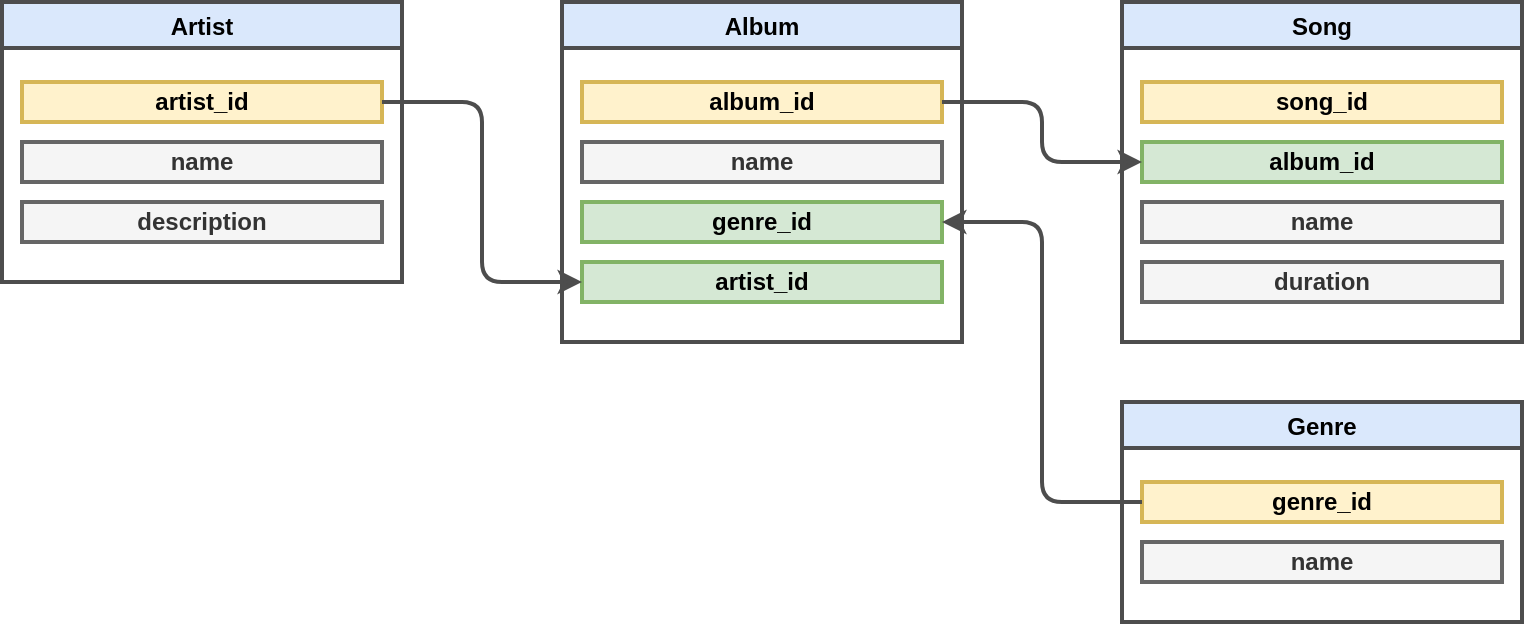 <mxfile version="16.6.7" type="device"><diagram name="Page-1" id="a7904f86-f2b4-8e86-fa97-74104820619b"><mxGraphModel dx="1157" dy="611" grid="1" gridSize="10" guides="1" tooltips="1" connect="1" arrows="1" fold="1" page="1" pageScale="1" pageWidth="1100" pageHeight="850" background="#ffffff" math="0" shadow="0"><root><mxCell id="0"/><mxCell id="1" parent="0"/><mxCell id="M7R_14QSCfU8lxUUTNQ4-1" value="Artist" style="swimlane;fillColor=#dae8fc;strokeColor=#4D4D4D;shadow=0;strokeWidth=2;gradientColor=none;" vertex="1" parent="1"><mxGeometry x="80" y="80" width="200" height="140" as="geometry"/></mxCell><mxCell id="M7R_14QSCfU8lxUUTNQ4-21" value="&lt;b&gt;artist_id&lt;/b&gt;" style="text;html=1;strokeColor=#d6b656;fillColor=#fff2cc;align=center;verticalAlign=middle;whiteSpace=wrap;rounded=0;shadow=0;sketch=0;strokeWidth=2;" vertex="1" parent="M7R_14QSCfU8lxUUTNQ4-1"><mxGeometry x="10" y="40" width="180" height="20" as="geometry"/></mxCell><mxCell id="M7R_14QSCfU8lxUUTNQ4-26" value="&lt;b&gt;name&lt;/b&gt;" style="text;html=1;strokeColor=#666666;fillColor=#f5f5f5;align=center;verticalAlign=middle;whiteSpace=wrap;rounded=0;fontColor=#333333;strokeWidth=2;" vertex="1" parent="M7R_14QSCfU8lxUUTNQ4-1"><mxGeometry x="10" y="70" width="180" height="20" as="geometry"/></mxCell><mxCell id="M7R_14QSCfU8lxUUTNQ4-58" value="&lt;b&gt;description&lt;/b&gt;" style="text;html=1;strokeColor=#666666;fillColor=#f5f5f5;align=center;verticalAlign=middle;whiteSpace=wrap;rounded=0;fontColor=#333333;strokeWidth=2;" vertex="1" parent="M7R_14QSCfU8lxUUTNQ4-1"><mxGeometry x="10" y="100" width="180" height="20" as="geometry"/></mxCell><mxCell id="M7R_14QSCfU8lxUUTNQ4-2" value="Album" style="swimlane;fillColor=#dae8fc;strokeColor=#4D4D4D;strokeWidth=2;" vertex="1" parent="1"><mxGeometry x="360" y="80" width="200" height="170" as="geometry"/></mxCell><mxCell id="M7R_14QSCfU8lxUUTNQ4-18" value="&lt;b&gt;album_id&lt;/b&gt;" style="text;html=1;strokeColor=#d6b656;fillColor=#fff2cc;align=center;verticalAlign=middle;whiteSpace=wrap;rounded=0;shadow=0;sketch=0;strokeWidth=2;" vertex="1" parent="M7R_14QSCfU8lxUUTNQ4-2"><mxGeometry x="10" y="40" width="180" height="20" as="geometry"/></mxCell><mxCell id="M7R_14QSCfU8lxUUTNQ4-28" value="&lt;b&gt;name&lt;/b&gt;" style="text;html=1;strokeColor=#666666;fillColor=#f5f5f5;align=center;verticalAlign=middle;whiteSpace=wrap;rounded=0;fontColor=#333333;strokeWidth=2;" vertex="1" parent="M7R_14QSCfU8lxUUTNQ4-2"><mxGeometry x="10" y="70" width="180" height="20" as="geometry"/></mxCell><mxCell id="M7R_14QSCfU8lxUUTNQ4-30" value="&lt;b&gt;genre_id&lt;/b&gt;" style="text;html=1;strokeColor=#82b366;fillColor=#d5e8d4;align=center;verticalAlign=middle;whiteSpace=wrap;rounded=0;strokeWidth=2;" vertex="1" parent="M7R_14QSCfU8lxUUTNQ4-2"><mxGeometry x="10" y="100" width="180" height="20" as="geometry"/></mxCell><mxCell id="M7R_14QSCfU8lxUUTNQ4-31" value="&lt;b&gt;artist_id&lt;/b&gt;" style="text;html=1;strokeColor=#82b366;fillColor=#d5e8d4;align=center;verticalAlign=middle;whiteSpace=wrap;rounded=0;strokeWidth=2;" vertex="1" parent="M7R_14QSCfU8lxUUTNQ4-2"><mxGeometry x="10" y="130" width="180" height="20" as="geometry"/></mxCell><mxCell id="M7R_14QSCfU8lxUUTNQ4-3" value="Genre" style="swimlane;fillColor=#dae8fc;strokeColor=#4D4D4D;strokeWidth=2;" vertex="1" parent="1"><mxGeometry x="640" y="280" width="200" height="110" as="geometry"/></mxCell><mxCell id="M7R_14QSCfU8lxUUTNQ4-20" value="&lt;b&gt;genre_id&lt;/b&gt;" style="text;html=1;strokeColor=#d6b656;fillColor=#fff2cc;align=center;verticalAlign=middle;whiteSpace=wrap;rounded=0;shadow=0;sketch=0;strokeWidth=2;" vertex="1" parent="M7R_14QSCfU8lxUUTNQ4-3"><mxGeometry x="10" y="40" width="180" height="20" as="geometry"/></mxCell><mxCell id="M7R_14QSCfU8lxUUTNQ4-25" value="&lt;b&gt;name&lt;/b&gt;" style="text;html=1;strokeColor=#666666;fillColor=#f5f5f5;align=center;verticalAlign=middle;whiteSpace=wrap;rounded=0;fontColor=#333333;strokeWidth=2;" vertex="1" parent="M7R_14QSCfU8lxUUTNQ4-3"><mxGeometry x="10" y="70" width="180" height="20" as="geometry"/></mxCell><mxCell id="M7R_14QSCfU8lxUUTNQ4-4" value="Song" style="swimlane;fillColor=#dae8fc;strokeColor=#4D4D4D;strokeWidth=2;swimlaneFillColor=default;" vertex="1" parent="1"><mxGeometry x="640" y="80" width="200" height="170" as="geometry"><mxRectangle x="640" y="80" width="60" height="23" as="alternateBounds"/></mxGeometry></mxCell><mxCell id="M7R_14QSCfU8lxUUTNQ4-22" value="&lt;b&gt;song_id&lt;/b&gt;" style="text;html=1;strokeColor=#d6b656;fillColor=#fff2cc;align=center;verticalAlign=middle;whiteSpace=wrap;rounded=0;shadow=0;sketch=0;strokeWidth=2;" vertex="1" parent="M7R_14QSCfU8lxUUTNQ4-4"><mxGeometry x="10" y="40" width="180" height="20" as="geometry"/></mxCell><mxCell id="M7R_14QSCfU8lxUUTNQ4-27" value="&lt;b&gt;name&lt;/b&gt;" style="text;html=1;strokeColor=#666666;fillColor=#f5f5f5;align=center;verticalAlign=middle;whiteSpace=wrap;rounded=0;fontColor=#333333;strokeWidth=2;" vertex="1" parent="M7R_14QSCfU8lxUUTNQ4-4"><mxGeometry x="10" y="100" width="180" height="20" as="geometry"/></mxCell><mxCell id="M7R_14QSCfU8lxUUTNQ4-29" value="&lt;b&gt;duration&lt;/b&gt;" style="text;html=1;strokeColor=#666666;fillColor=#f5f5f5;align=center;verticalAlign=middle;whiteSpace=wrap;rounded=0;fontColor=#333333;strokeWidth=2;" vertex="1" parent="M7R_14QSCfU8lxUUTNQ4-4"><mxGeometry x="10" y="130" width="180" height="20" as="geometry"/></mxCell><mxCell id="M7R_14QSCfU8lxUUTNQ4-32" value="&lt;b&gt;album_id&lt;/b&gt;" style="text;html=1;strokeColor=#82b366;fillColor=#d5e8d4;align=center;verticalAlign=middle;whiteSpace=wrap;rounded=0;strokeWidth=2;" vertex="1" parent="M7R_14QSCfU8lxUUTNQ4-4"><mxGeometry x="10" y="70" width="180" height="20" as="geometry"/></mxCell><mxCell id="M7R_14QSCfU8lxUUTNQ4-63" style="edgeStyle=orthogonalEdgeStyle;rounded=1;sketch=0;orthogonalLoop=1;jettySize=auto;html=1;exitX=1;exitY=0.5;exitDx=0;exitDy=0;entryX=0;entryY=0.5;entryDx=0;entryDy=0;strokeColor=#4D4D4D;strokeWidth=2;fillColor=#fff2cc;" edge="1" parent="1" source="M7R_14QSCfU8lxUUTNQ4-21" target="M7R_14QSCfU8lxUUTNQ4-31"><mxGeometry relative="1" as="geometry"/></mxCell><mxCell id="M7R_14QSCfU8lxUUTNQ4-64" style="edgeStyle=orthogonalEdgeStyle;rounded=1;sketch=0;orthogonalLoop=1;jettySize=auto;html=1;entryX=1;entryY=0.5;entryDx=0;entryDy=0;strokeColor=#4D4D4D;strokeWidth=2;fillColor=#fff2cc;" edge="1" parent="1" source="M7R_14QSCfU8lxUUTNQ4-20" target="M7R_14QSCfU8lxUUTNQ4-30"><mxGeometry relative="1" as="geometry"/></mxCell><mxCell id="M7R_14QSCfU8lxUUTNQ4-66" style="edgeStyle=orthogonalEdgeStyle;rounded=1;sketch=0;orthogonalLoop=1;jettySize=auto;html=1;exitX=1;exitY=0.5;exitDx=0;exitDy=0;entryX=0;entryY=0.5;entryDx=0;entryDy=0;strokeColor=#4D4D4D;strokeWidth=2;fillColor=#fff2cc;" edge="1" parent="1" source="M7R_14QSCfU8lxUUTNQ4-18" target="M7R_14QSCfU8lxUUTNQ4-32"><mxGeometry relative="1" as="geometry"/></mxCell></root></mxGraphModel></diagram></mxfile>